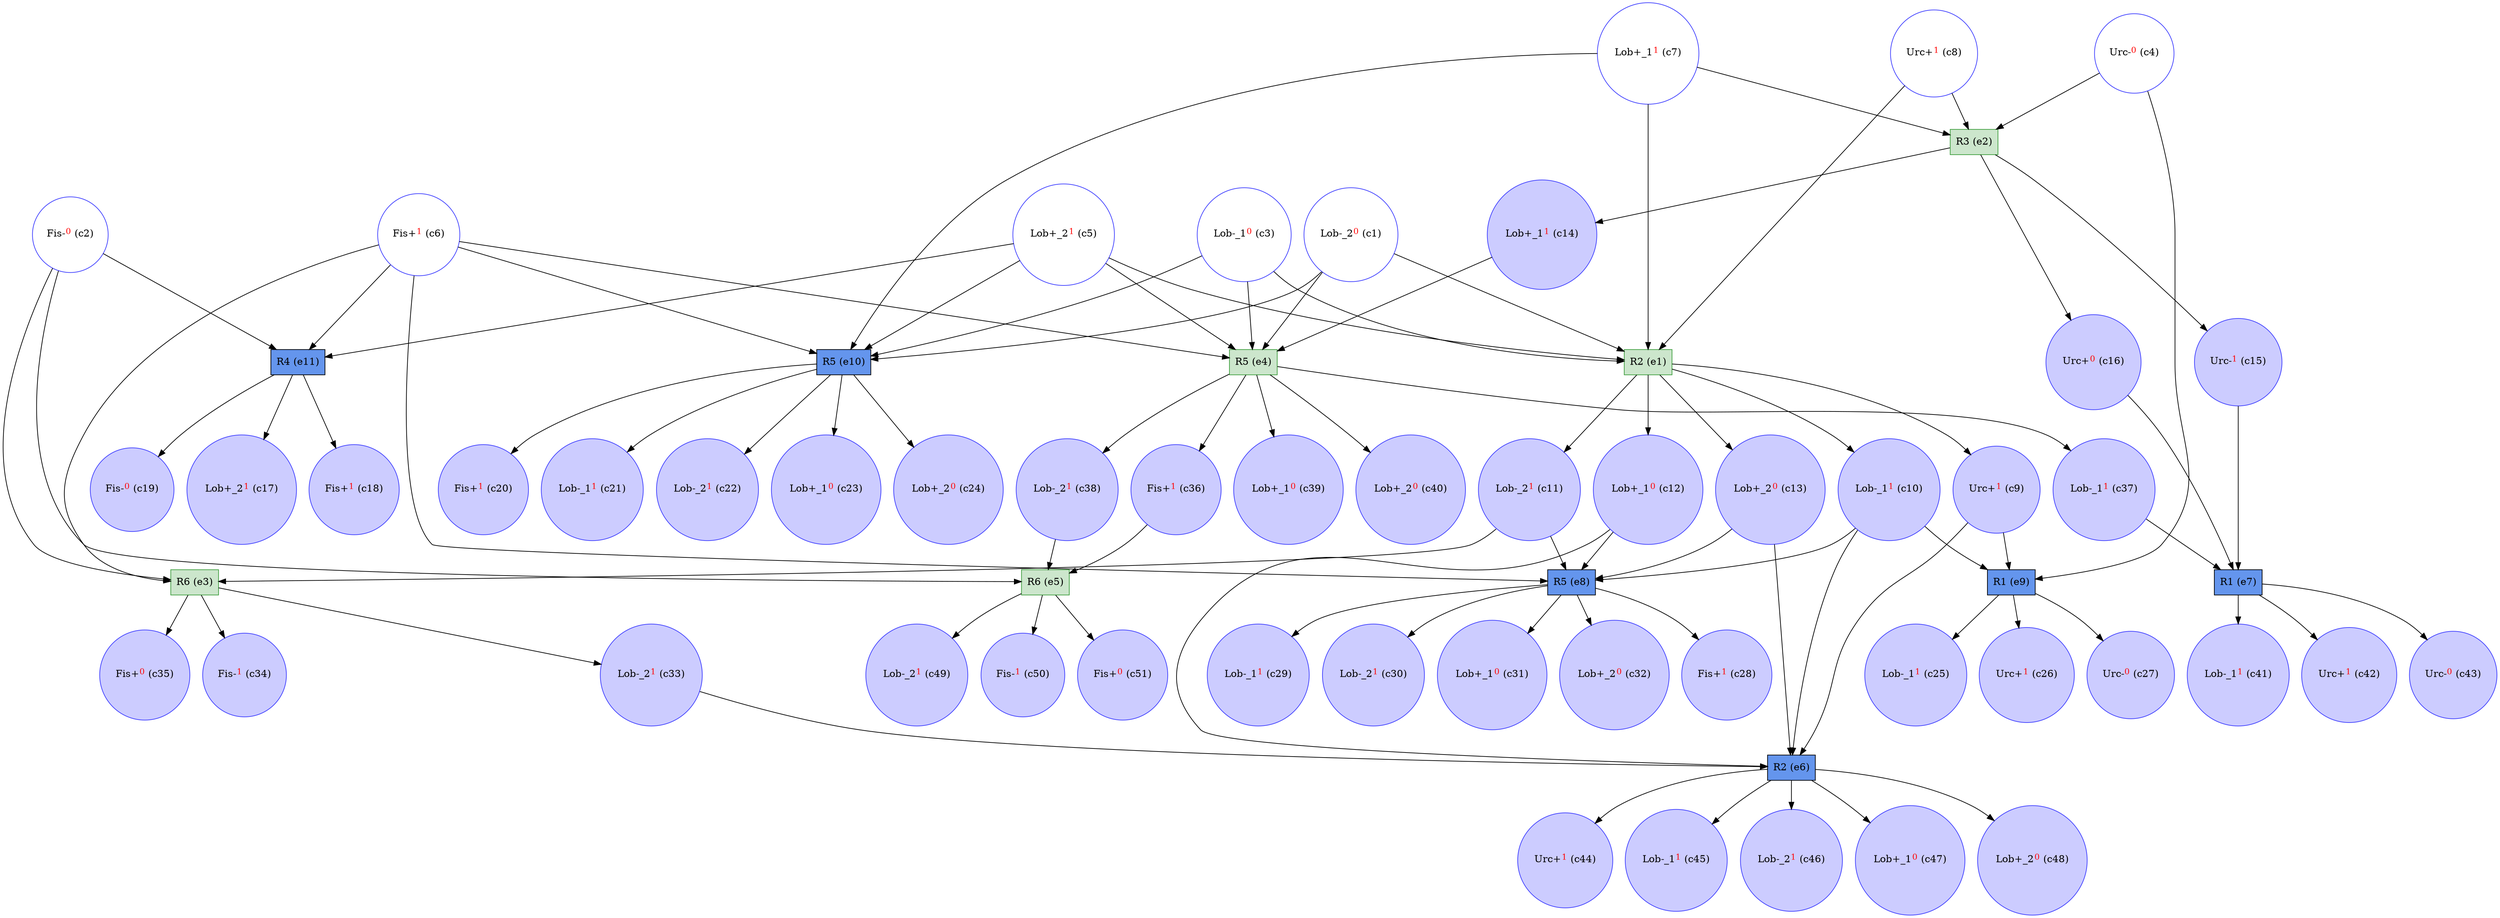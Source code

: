 digraph test {
  c1 -> e4;
  c1 -> e10;
  c1 -> e1;
  c2 -> e5;
  c2 -> e3;
  c2 -> e11;
  c3 -> e4;
  c3 -> e10;
  c3 -> e1;
  c4 -> e9;
  c4 -> e2;
  c5 -> e4;
  c5 -> e10;
  c5 -> e11;
  c5 -> e1;
  c6 -> e4;
  c6 -> e3;
  c6 -> e8;
  c6 -> e10;
  c6 -> e11;
  c7 -> e10;
  c7 -> e2;
  c7 -> e1;
  c8 -> e2;
  c8 -> e1;
  e1 -> c9;
  c9 -> e6;
  c9 -> e9;
  e1 -> c10;
  c10 -> e6;
  c10 -> e8;
  c10 -> e9;
  e1 -> c11;
  c11 -> e3;
  c11 -> e8;
  e1 -> c12;
  c12 -> e6;
  c12 -> e8;
  e1 -> c13;
  c13 -> e6;
  c13 -> e8;
  e2 -> c14;
  c14 -> e4;
  e2 -> c15;
  c15 -> e7;
  e2 -> c16;
  c16 -> e7;
  e11 -> c17;
  e11 -> c18;
  e11 -> c19;
  e10 -> c20;
  e10 -> c21;
  e10 -> c22;
  e10 -> c23;
  e10 -> c24;
  e9 -> c25;
  e9 -> c26;
  e9 -> c27;
  e8 -> c28;
  e8 -> c29;
  e8 -> c30;
  e8 -> c31;
  e8 -> c32;
  e3 -> c33;
  c33 -> e6;
  e3 -> c34;
  e3 -> c35;
  e4 -> c36;
  c36 -> e5;
  e4 -> c37;
  c37 -> e7;
  e4 -> c38;
  c38 -> e5;
  e4 -> c39;
  e4 -> c40;
  e7 -> c41;
  e7 -> c42;
  e7 -> c43;
  e6 -> c44;
  e6 -> c45;
  e6 -> c46;
  e6 -> c47;
  e6 -> c48;
  e5 -> c49;
  e5 -> c50;
  e5 -> c51;
  c1 [color="#4040ff" fillcolor="transparent" label= <Lob-_2<FONT COLOR="red"><SUP>0</SUP></FONT>&nbsp;(c1)> shape=circle style=filled];
  c2 [color="#4040ff" fillcolor="transparent" label= <Fis-<FONT COLOR="red"><SUP>0</SUP></FONT>&nbsp;(c2)> shape=circle style=filled];
  c3 [color="#4040ff" fillcolor="transparent" label= <Lob-_1<FONT COLOR="red"><SUP>0</SUP></FONT>&nbsp;(c3)> shape=circle style=filled];
  c4 [color="#4040ff" fillcolor="transparent" label= <Urc-<FONT COLOR="red"><SUP>0</SUP></FONT>&nbsp;(c4)> shape=circle style=filled];
  c5 [color="#4040ff" fillcolor="transparent" label= <Lob+_2<FONT COLOR="red"><SUP>1</SUP></FONT>&nbsp;(c5)> shape=circle style=filled];
  c6 [color="#4040ff" fillcolor="transparent" label= <Fis+<FONT COLOR="red"><SUP>1</SUP></FONT>&nbsp;(c6)> shape=circle style=filled];
  c7 [color="#4040ff" fillcolor="transparent" label= <Lob+_1<FONT COLOR="red"><SUP>1</SUP></FONT>&nbsp;(c7)> shape=circle style=filled];
  c8 [color="#4040ff" fillcolor="transparent" label= <Urc+<FONT COLOR="red"><SUP>1</SUP></FONT>&nbsp;(c8)> shape=circle style=filled];
  c9 [color="#4040ff" fillcolor="#ccccff" label= <Urc+<FONT COLOR="red"><SUP>1</SUP></FONT>&nbsp;(c9)> shape=circle style=filled];
  c10 [color="#4040ff" fillcolor="#ccccff" label= <Lob-_1<FONT COLOR="red"><SUP>1</SUP></FONT>&nbsp;(c10)> shape=circle style=filled];
  c11 [color="#4040ff" fillcolor="#ccccff" label= <Lob-_2<FONT COLOR="red"><SUP>1</SUP></FONT>&nbsp;(c11)> shape=circle style=filled];
  c12 [color="#4040ff" fillcolor="#ccccff" label= <Lob+_1<FONT COLOR="red"><SUP>0</SUP></FONT>&nbsp;(c12)> shape=circle style=filled];
  c13 [color="#4040ff" fillcolor="#ccccff" label= <Lob+_2<FONT COLOR="red"><SUP>0</SUP></FONT>&nbsp;(c13)> shape=circle style=filled];
  c14 [color="#4040ff" fillcolor="#ccccff" label= <Lob+_1<FONT COLOR="red"><SUP>1</SUP></FONT>&nbsp;(c14)> shape=circle style=filled];
  c15 [color="#4040ff" fillcolor="#ccccff" label= <Urc-<FONT COLOR="red"><SUP>1</SUP></FONT>&nbsp;(c15)> shape=circle style=filled];
  c16 [color="#4040ff" fillcolor="#ccccff" label= <Urc+<FONT COLOR="red"><SUP>0</SUP></FONT>&nbsp;(c16)> shape=circle style=filled];
  c17 [color="#4040ff" fillcolor="#ccccff" label= <Lob+_2<FONT COLOR="red"><SUP>1</SUP></FONT>&nbsp;(c17)> shape=circle style=filled];
  c18 [color="#4040ff" fillcolor="#ccccff" label= <Fis+<FONT COLOR="red"><SUP>1</SUP></FONT>&nbsp;(c18)> shape=circle style=filled];
  c19 [color="#4040ff" fillcolor="#ccccff" label= <Fis-<FONT COLOR="red"><SUP>0</SUP></FONT>&nbsp;(c19)> shape=circle style=filled];
  c20 [color="#4040ff" fillcolor="#ccccff" label= <Fis+<FONT COLOR="red"><SUP>1</SUP></FONT>&nbsp;(c20)> shape=circle style=filled];
  c21 [color="#4040ff" fillcolor="#ccccff" label= <Lob-_1<FONT COLOR="red"><SUP>1</SUP></FONT>&nbsp;(c21)> shape=circle style=filled];
  c22 [color="#4040ff" fillcolor="#ccccff" label= <Lob-_2<FONT COLOR="red"><SUP>1</SUP></FONT>&nbsp;(c22)> shape=circle style=filled];
  c23 [color="#4040ff" fillcolor="#ccccff" label= <Lob+_1<FONT COLOR="red"><SUP>0</SUP></FONT>&nbsp;(c23)> shape=circle style=filled];
  c24 [color="#4040ff" fillcolor="#ccccff" label= <Lob+_2<FONT COLOR="red"><SUP>0</SUP></FONT>&nbsp;(c24)> shape=circle style=filled];
  c25 [color="#4040ff" fillcolor="#ccccff" label= <Lob-_1<FONT COLOR="red"><SUP>1</SUP></FONT>&nbsp;(c25)> shape=circle style=filled];
  c26 [color="#4040ff" fillcolor="#ccccff" label= <Urc+<FONT COLOR="red"><SUP>1</SUP></FONT>&nbsp;(c26)> shape=circle style=filled];
  c27 [color="#4040ff" fillcolor="#ccccff" label= <Urc-<FONT COLOR="red"><SUP>0</SUP></FONT>&nbsp;(c27)> shape=circle style=filled];
  c28 [color="#4040ff" fillcolor="#ccccff" label= <Fis+<FONT COLOR="red"><SUP>1</SUP></FONT>&nbsp;(c28)> shape=circle style=filled];
  c29 [color="#4040ff" fillcolor="#ccccff" label= <Lob-_1<FONT COLOR="red"><SUP>1</SUP></FONT>&nbsp;(c29)> shape=circle style=filled];
  c30 [color="#4040ff" fillcolor="#ccccff" label= <Lob-_2<FONT COLOR="red"><SUP>1</SUP></FONT>&nbsp;(c30)> shape=circle style=filled];
  c31 [color="#4040ff" fillcolor="#ccccff" label= <Lob+_1<FONT COLOR="red"><SUP>0</SUP></FONT>&nbsp;(c31)> shape=circle style=filled];
  c32 [color="#4040ff" fillcolor="#ccccff" label= <Lob+_2<FONT COLOR="red"><SUP>0</SUP></FONT>&nbsp;(c32)> shape=circle style=filled];
  c33 [color="#4040ff" fillcolor="#ccccff" label= <Lob-_2<FONT COLOR="red"><SUP>1</SUP></FONT>&nbsp;(c33)> shape=circle style=filled];
  c34 [color="#4040ff" fillcolor="#ccccff" label= <Fis-<FONT COLOR="red"><SUP>1</SUP></FONT>&nbsp;(c34)> shape=circle style=filled];
  c35 [color="#4040ff" fillcolor="#ccccff" label= <Fis+<FONT COLOR="red"><SUP>0</SUP></FONT>&nbsp;(c35)> shape=circle style=filled];
  c36 [color="#4040ff" fillcolor="#ccccff" label= <Fis+<FONT COLOR="red"><SUP>1</SUP></FONT>&nbsp;(c36)> shape=circle style=filled];
  c37 [color="#4040ff" fillcolor="#ccccff" label= <Lob-_1<FONT COLOR="red"><SUP>1</SUP></FONT>&nbsp;(c37)> shape=circle style=filled];
  c38 [color="#4040ff" fillcolor="#ccccff" label= <Lob-_2<FONT COLOR="red"><SUP>1</SUP></FONT>&nbsp;(c38)> shape=circle style=filled];
  c39 [color="#4040ff" fillcolor="#ccccff" label= <Lob+_1<FONT COLOR="red"><SUP>0</SUP></FONT>&nbsp;(c39)> shape=circle style=filled];
  c40 [color="#4040ff" fillcolor="#ccccff" label= <Lob+_2<FONT COLOR="red"><SUP>0</SUP></FONT>&nbsp;(c40)> shape=circle style=filled];
  c41 [color="#4040ff" fillcolor="#ccccff" label= <Lob-_1<FONT COLOR="red"><SUP>1</SUP></FONT>&nbsp;(c41)> shape=circle style=filled];
  c42 [color="#4040ff" fillcolor="#ccccff" label= <Urc+<FONT COLOR="red"><SUP>1</SUP></FONT>&nbsp;(c42)> shape=circle style=filled];
  c43 [color="#4040ff" fillcolor="#ccccff" label= <Urc-<FONT COLOR="red"><SUP>0</SUP></FONT>&nbsp;(c43)> shape=circle style=filled];
  c44 [color="#4040ff" fillcolor="#ccccff" label= <Urc+<FONT COLOR="red"><SUP>1</SUP></FONT>&nbsp;(c44)> shape=circle style=filled];
  c45 [color="#4040ff" fillcolor="#ccccff" label= <Lob-_1<FONT COLOR="red"><SUP>1</SUP></FONT>&nbsp;(c45)> shape=circle style=filled];
  c46 [color="#4040ff" fillcolor="#ccccff" label= <Lob-_2<FONT COLOR="red"><SUP>1</SUP></FONT>&nbsp;(c46)> shape=circle style=filled];
  c47 [color="#4040ff" fillcolor="#ccccff" label= <Lob+_1<FONT COLOR="red"><SUP>0</SUP></FONT>&nbsp;(c47)> shape=circle style=filled];
  c48 [color="#4040ff" fillcolor="#ccccff" label= <Lob+_2<FONT COLOR="red"><SUP>0</SUP></FONT>&nbsp;(c48)> shape=circle style=filled];
  c49 [color="#4040ff" fillcolor="#ccccff" label= <Lob-_2<FONT COLOR="red"><SUP>1</SUP></FONT>&nbsp;(c49)> shape=circle style=filled];
  c50 [color="#4040ff" fillcolor="#ccccff" label= <Fis-<FONT COLOR="red"><SUP>1</SUP></FONT>&nbsp;(c50)> shape=circle style=filled];
  c51 [color="#4040ff" fillcolor="#ccccff" label= <Fis+<FONT COLOR="red"><SUP>0</SUP></FONT>&nbsp;(c51)> shape=circle style=filled];
  e1 [color="#409f40" fillcolor="#cce6cc" label="R2 (e1)" shape=box style=filled];
  e2 [color="#409f40" fillcolor="#cce6cc" label="R3 (e2)" shape=box style=filled];
  e3 [color="#409f40" fillcolor="#cce6cc" label="R6 (e3)" shape=box style=filled];
  e4 [color="#409f40" fillcolor="#cce6cc" label="R5 (e4)" shape=box style=filled];
  e5 [color="#409f40" fillcolor="#cce6cc" label="R6 (e5)" shape=box style=filled];
  e6 [color=black fillcolor="cornflowerblue:cornflowerblue" label="R2 (e6)" shape=box style=filled];
  e7 [color=black fillcolor="cornflowerblue:cornflowerblue" label="R1 (e7)" shape=box style=filled];
  e8 [color=black fillcolor="cornflowerblue:cornflowerblue" label="R5 (e8)" shape=box style=filled];
  e9 [color=black fillcolor="cornflowerblue:cornflowerblue" label="R1 (e9)" shape=box style=filled];
  e10 [color=black fillcolor="cornflowerblue:cornflowerblue" label="R5 (e10)" shape=box style=filled];
  e11 [color=black fillcolor="cornflowerblue:cornflowerblue" label="R4 (e11)" shape=box style=filled];
}
